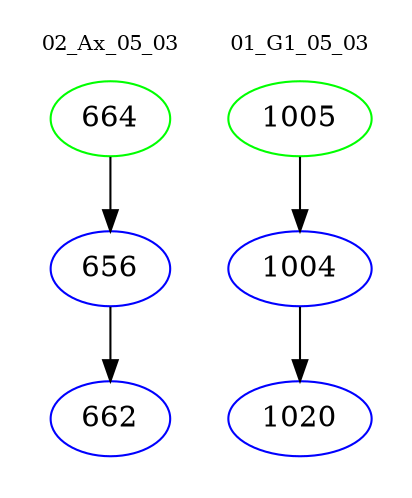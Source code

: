 digraph{
subgraph cluster_0 {
color = white
label = "02_Ax_05_03";
fontsize=10;
T0_664 [label="664", color="green"]
T0_664 -> T0_656 [color="black"]
T0_656 [label="656", color="blue"]
T0_656 -> T0_662 [color="black"]
T0_662 [label="662", color="blue"]
}
subgraph cluster_1 {
color = white
label = "01_G1_05_03";
fontsize=10;
T1_1005 [label="1005", color="green"]
T1_1005 -> T1_1004 [color="black"]
T1_1004 [label="1004", color="blue"]
T1_1004 -> T1_1020 [color="black"]
T1_1020 [label="1020", color="blue"]
}
}

